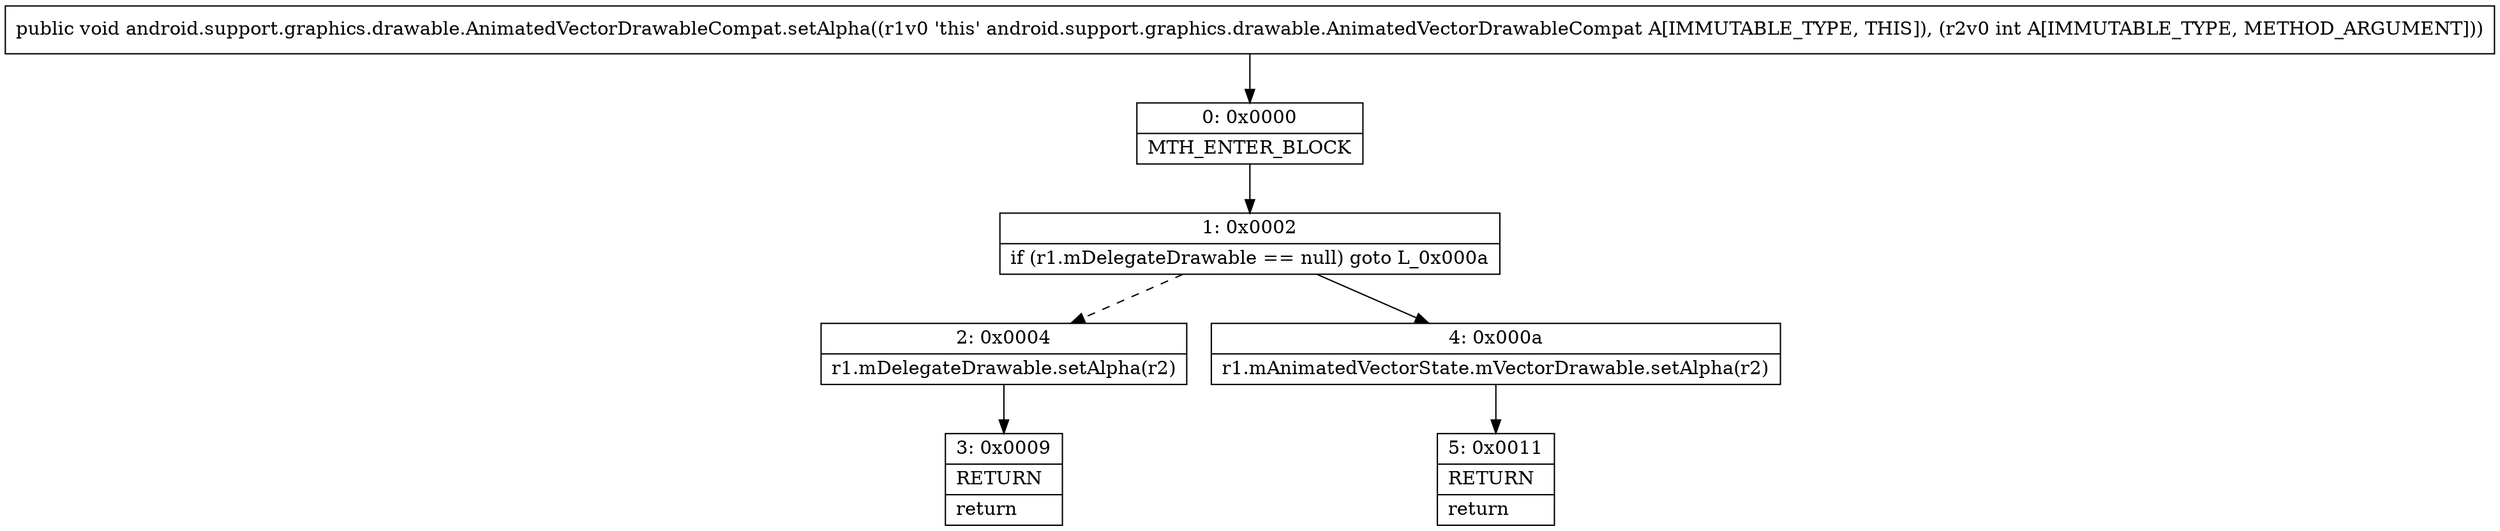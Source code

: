 digraph "CFG forandroid.support.graphics.drawable.AnimatedVectorDrawableCompat.setAlpha(I)V" {
Node_0 [shape=record,label="{0\:\ 0x0000|MTH_ENTER_BLOCK\l}"];
Node_1 [shape=record,label="{1\:\ 0x0002|if (r1.mDelegateDrawable == null) goto L_0x000a\l}"];
Node_2 [shape=record,label="{2\:\ 0x0004|r1.mDelegateDrawable.setAlpha(r2)\l}"];
Node_3 [shape=record,label="{3\:\ 0x0009|RETURN\l|return\l}"];
Node_4 [shape=record,label="{4\:\ 0x000a|r1.mAnimatedVectorState.mVectorDrawable.setAlpha(r2)\l}"];
Node_5 [shape=record,label="{5\:\ 0x0011|RETURN\l|return\l}"];
MethodNode[shape=record,label="{public void android.support.graphics.drawable.AnimatedVectorDrawableCompat.setAlpha((r1v0 'this' android.support.graphics.drawable.AnimatedVectorDrawableCompat A[IMMUTABLE_TYPE, THIS]), (r2v0 int A[IMMUTABLE_TYPE, METHOD_ARGUMENT])) }"];
MethodNode -> Node_0;
Node_0 -> Node_1;
Node_1 -> Node_2[style=dashed];
Node_1 -> Node_4;
Node_2 -> Node_3;
Node_4 -> Node_5;
}


